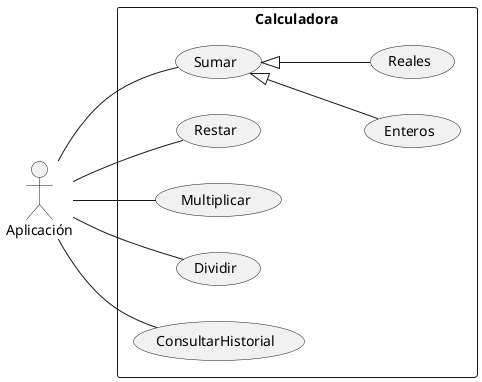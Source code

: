 @startuml
left to right direction
actor Aplicación
rectangle Calculadora{
    
    usecase Sumar
    usecase Restar
    usecase Multiplicar
    usecase Dividir
    usecase ConsultarHistorial
    usecase "Enteros" as se
    usecase "Reales" as sr

    Aplicación -- Sumar
    Aplicación -- Restar
    Aplicación -- Multiplicar
    Aplicación -- Dividir
    Aplicación -- ConsultarHistorial
    

    Sumar <|-- se
    Sumar <|-- sr

@enduml